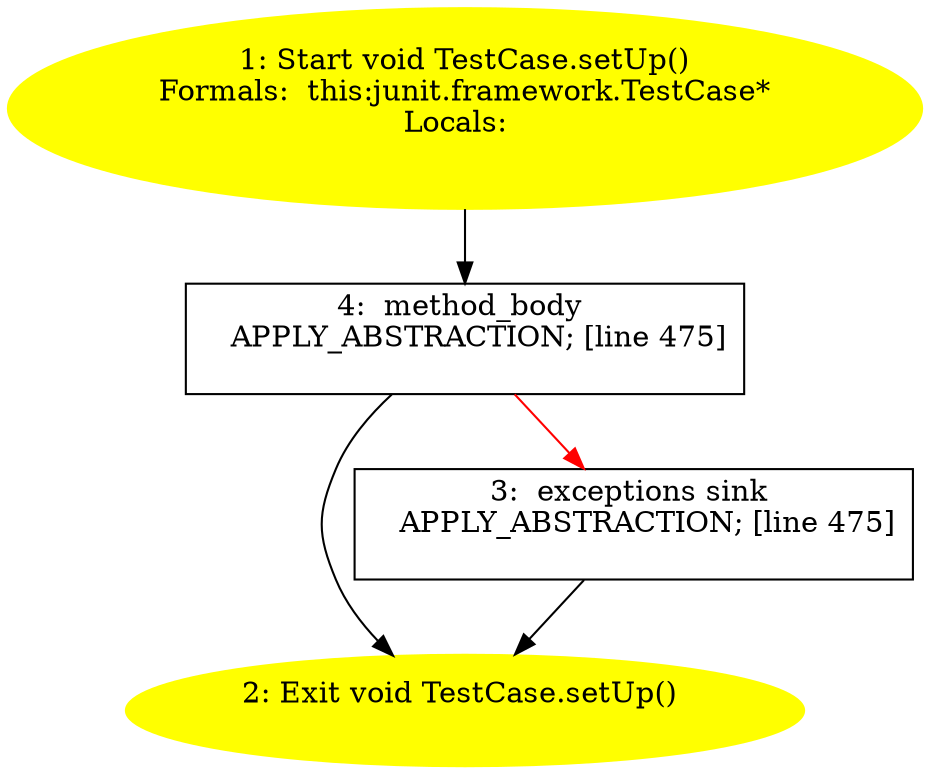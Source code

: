 /* @generated */
digraph cfg {
"junit.framework.TestCase.setUp():void.54f2ee4708ef2a3ef7c9a65e01b25a89_1" [label="1: Start void TestCase.setUp()\nFormals:  this:junit.framework.TestCase*\nLocals:  \n  " color=yellow style=filled]
	

	 "junit.framework.TestCase.setUp():void.54f2ee4708ef2a3ef7c9a65e01b25a89_1" -> "junit.framework.TestCase.setUp():void.54f2ee4708ef2a3ef7c9a65e01b25a89_4" ;
"junit.framework.TestCase.setUp():void.54f2ee4708ef2a3ef7c9a65e01b25a89_2" [label="2: Exit void TestCase.setUp() \n  " color=yellow style=filled]
	

"junit.framework.TestCase.setUp():void.54f2ee4708ef2a3ef7c9a65e01b25a89_3" [label="3:  exceptions sink \n   APPLY_ABSTRACTION; [line 475]\n " shape="box"]
	

	 "junit.framework.TestCase.setUp():void.54f2ee4708ef2a3ef7c9a65e01b25a89_3" -> "junit.framework.TestCase.setUp():void.54f2ee4708ef2a3ef7c9a65e01b25a89_2" ;
"junit.framework.TestCase.setUp():void.54f2ee4708ef2a3ef7c9a65e01b25a89_4" [label="4:  method_body \n   APPLY_ABSTRACTION; [line 475]\n " shape="box"]
	

	 "junit.framework.TestCase.setUp():void.54f2ee4708ef2a3ef7c9a65e01b25a89_4" -> "junit.framework.TestCase.setUp():void.54f2ee4708ef2a3ef7c9a65e01b25a89_2" ;
	 "junit.framework.TestCase.setUp():void.54f2ee4708ef2a3ef7c9a65e01b25a89_4" -> "junit.framework.TestCase.setUp():void.54f2ee4708ef2a3ef7c9a65e01b25a89_3" [color="red" ];
}
